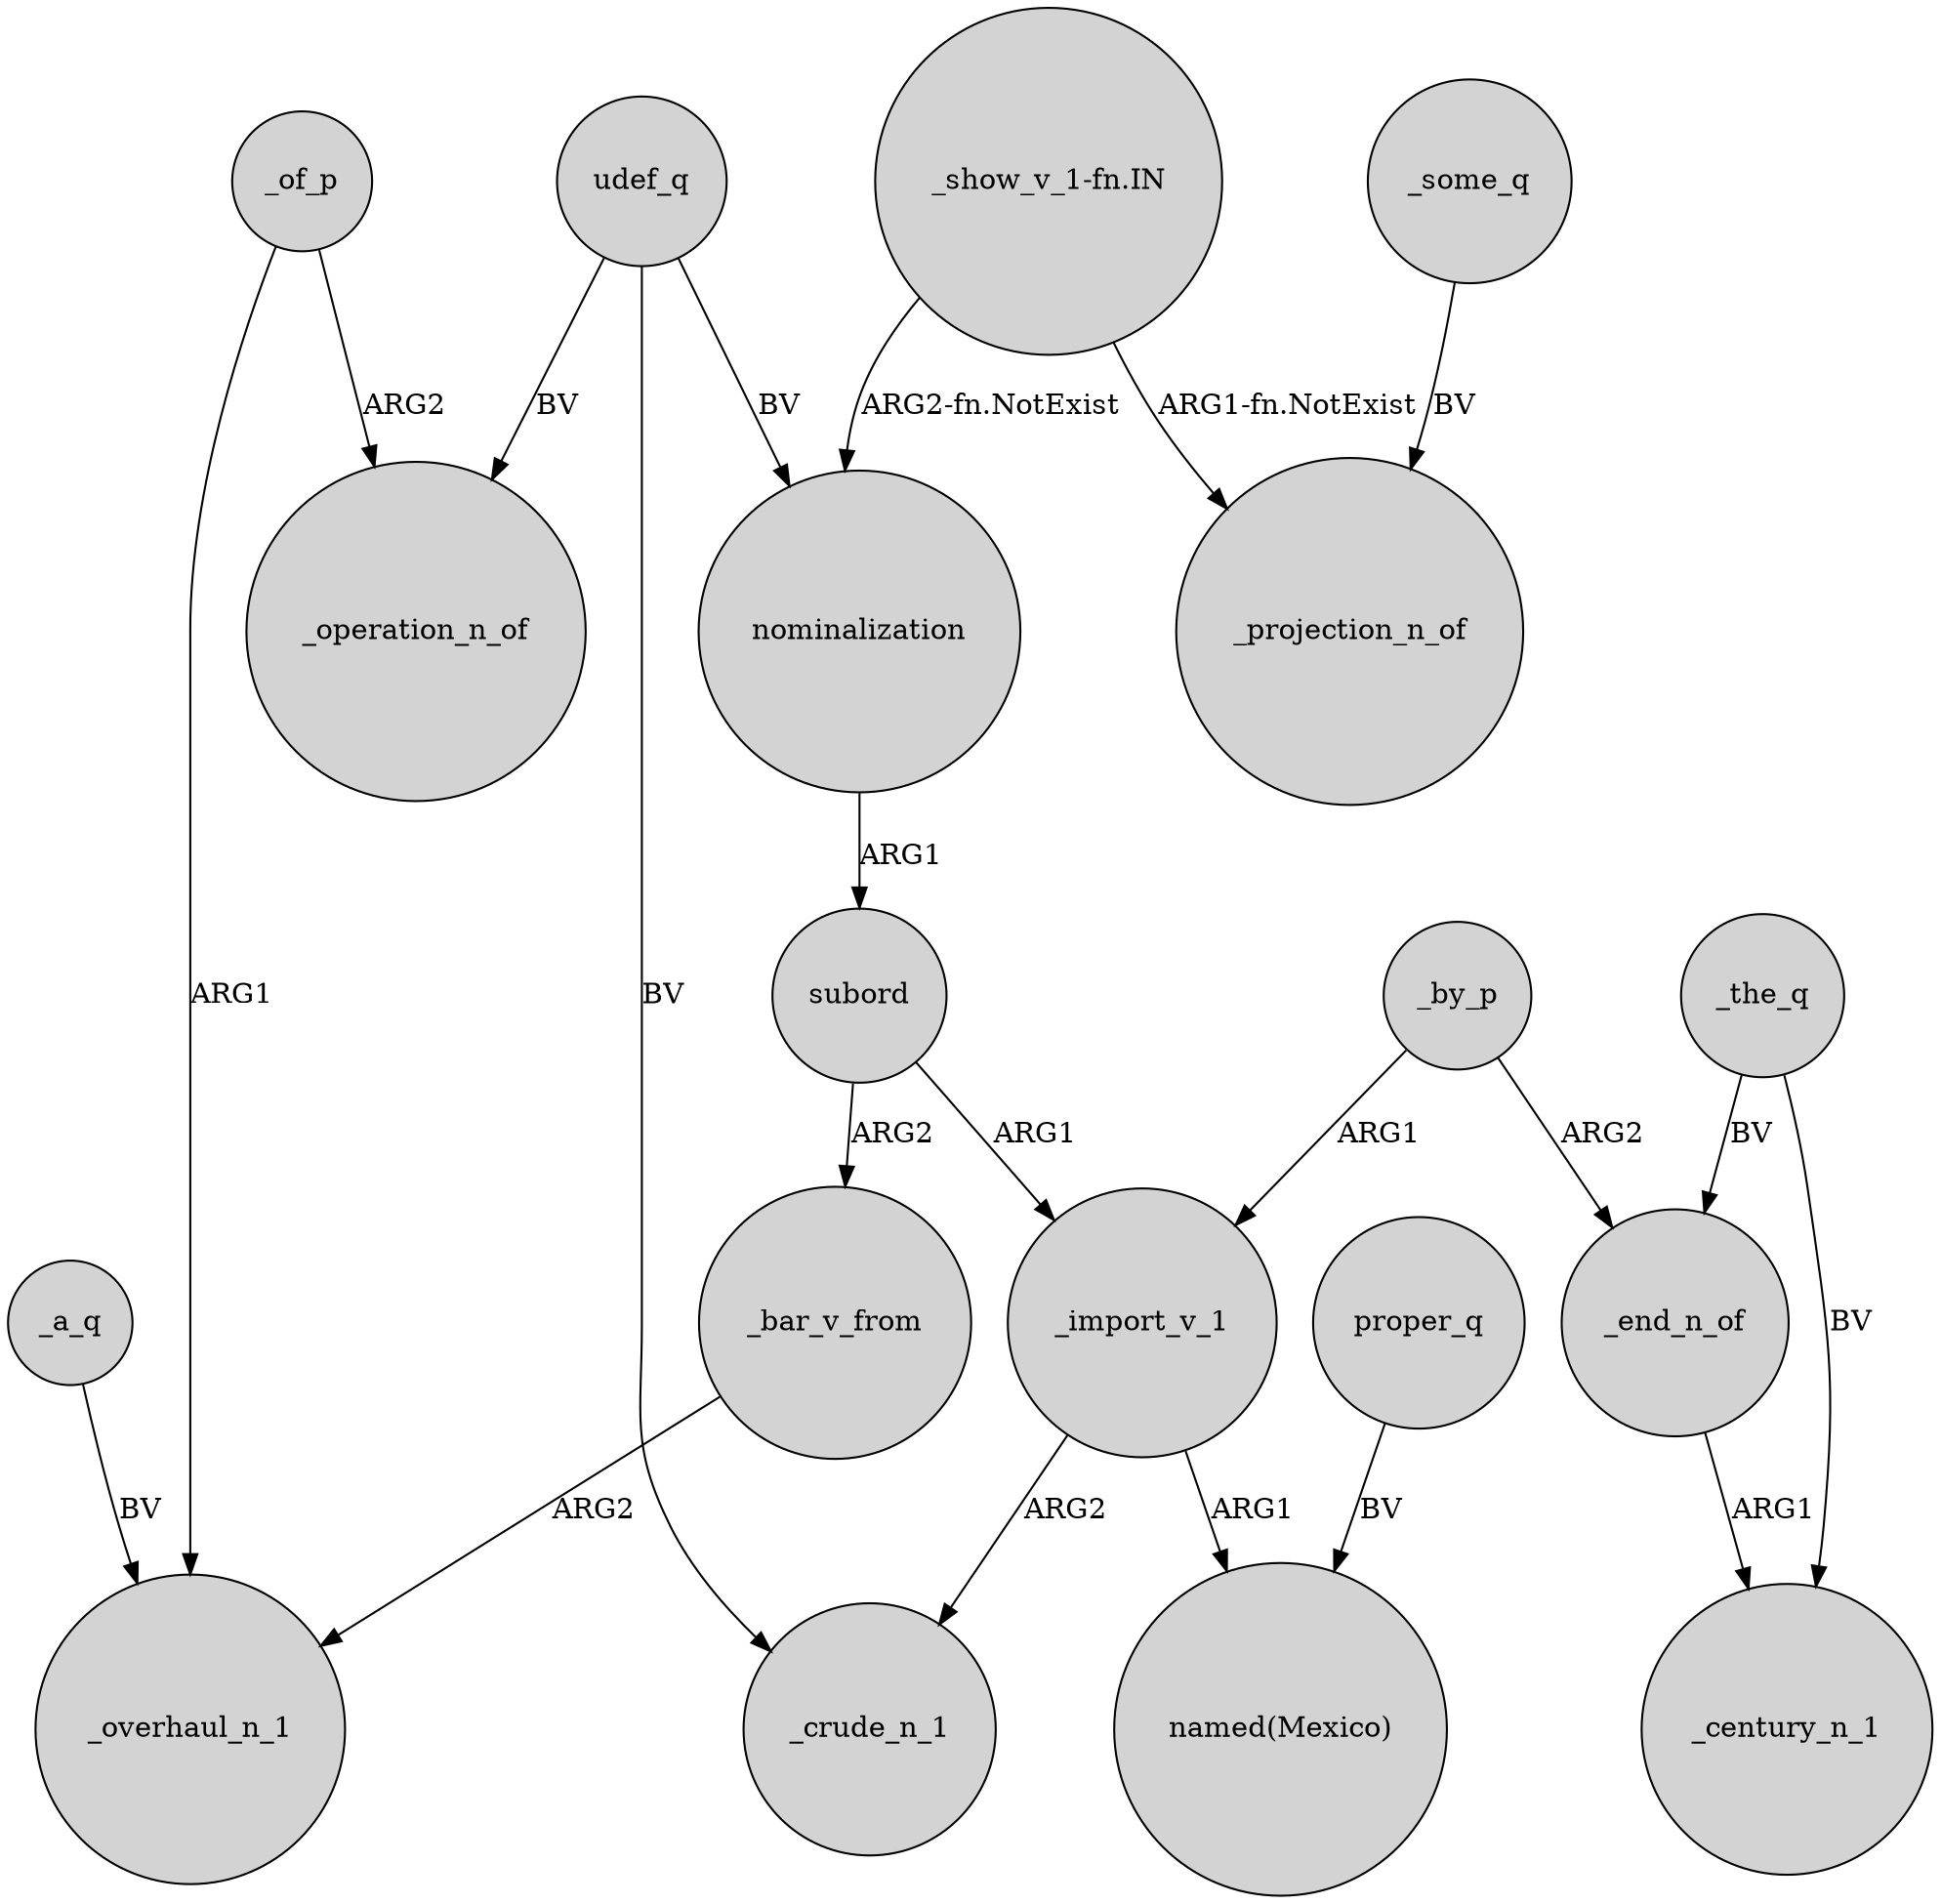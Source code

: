 digraph {
	node [shape=circle style=filled]
	subord -> _bar_v_from [label=ARG2]
	_the_q -> _end_n_of [label=BV]
	_by_p -> _import_v_1 [label=ARG1]
	_by_p -> _end_n_of [label=ARG2]
	proper_q -> "named(Mexico)" [label=BV]
	"_show_v_1-fn.IN" -> nominalization [label="ARG2-fn.NotExist"]
	_import_v_1 -> "named(Mexico)" [label=ARG1]
	_a_q -> _overhaul_n_1 [label=BV]
	subord -> _import_v_1 [label=ARG1]
	nominalization -> subord [label=ARG1]
	_bar_v_from -> _overhaul_n_1 [label=ARG2]
	"_show_v_1-fn.IN" -> _projection_n_of [label="ARG1-fn.NotExist"]
	udef_q -> nominalization [label=BV]
	_the_q -> _century_n_1 [label=BV]
	_import_v_1 -> _crude_n_1 [label=ARG2]
	_of_p -> _overhaul_n_1 [label=ARG1]
	_end_n_of -> _century_n_1 [label=ARG1]
	_of_p -> _operation_n_of [label=ARG2]
	udef_q -> _crude_n_1 [label=BV]
	udef_q -> _operation_n_of [label=BV]
	_some_q -> _projection_n_of [label=BV]
}
